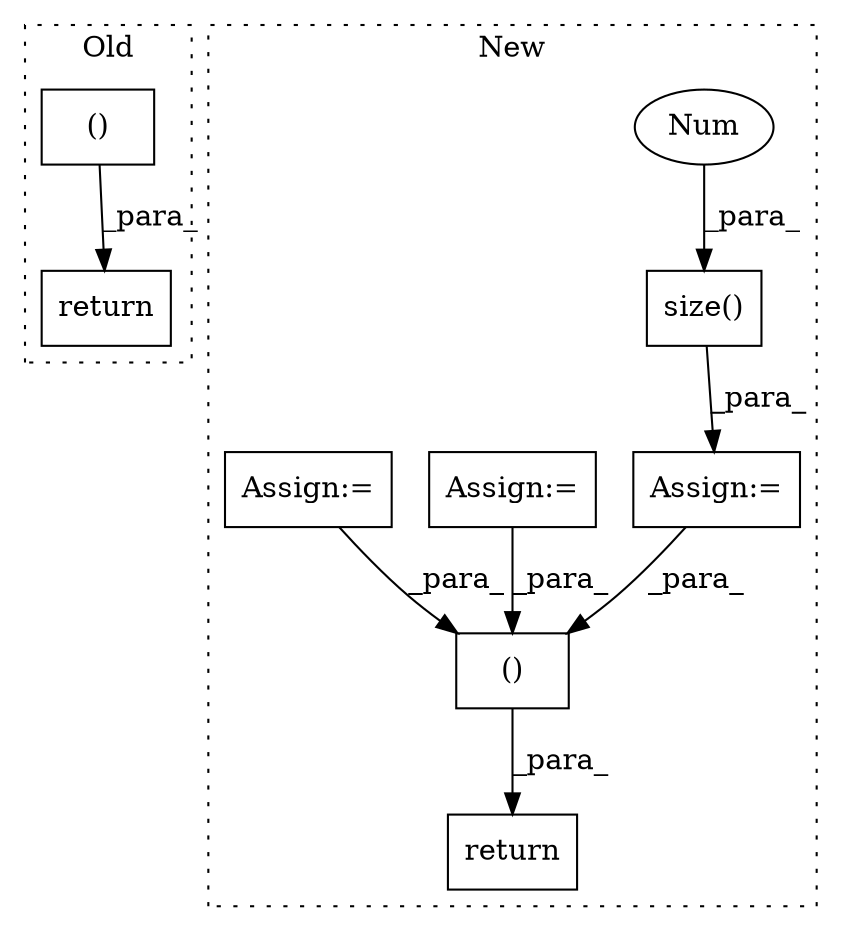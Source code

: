 digraph G {
subgraph cluster0 {
1 [label="()" a="54" s="1534" l="67" shape="box"];
5 [label="return" a="93" s="1502" l="7" shape="box"];
label = "Old";
style="dotted";
}
subgraph cluster1 {
2 [label="size()" a="75" s="1440,1463" l="22,1" shape="box"];
3 [label="Num" a="76" s="1462" l="1" shape="ellipse"];
4 [label="()" a="54" s="2637" l="77" shape="box"];
6 [label="return" a="93" s="2614" l="7" shape="box"];
7 [label="Assign:=" a="68" s="1613" l="3" shape="box"];
8 [label="Assign:=" a="68" s="1554" l="3" shape="box"];
9 [label="Assign:=" a="68" s="1491" l="3" shape="box"];
label = "New";
style="dotted";
}
1 -> 5 [label="_para_"];
2 -> 7 [label="_para_"];
3 -> 2 [label="_para_"];
4 -> 6 [label="_para_"];
7 -> 4 [label="_para_"];
8 -> 4 [label="_para_"];
9 -> 4 [label="_para_"];
}